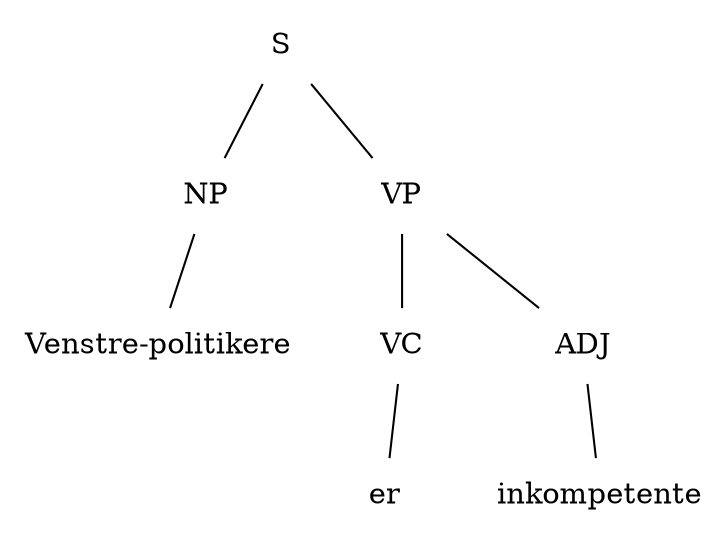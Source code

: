 graph test_tree {
n0 -- { n1 n2 };
n2 -- { n3 n4 };
n1 -- n5;
n3 -- n6;
n4 -- n7;
n0 [label="S", shape=none];
n1 [label="NP", shape=none];
n2 [label="VP", shape=none];
n3 [label="VC", shape=none];
n4 [label="ADJ", shape=none];

n5 [label="Venstre-politikere", shape=none];
n6 [label="er", shape=none];
n7 [label="inkompetente", shape=none];

}
